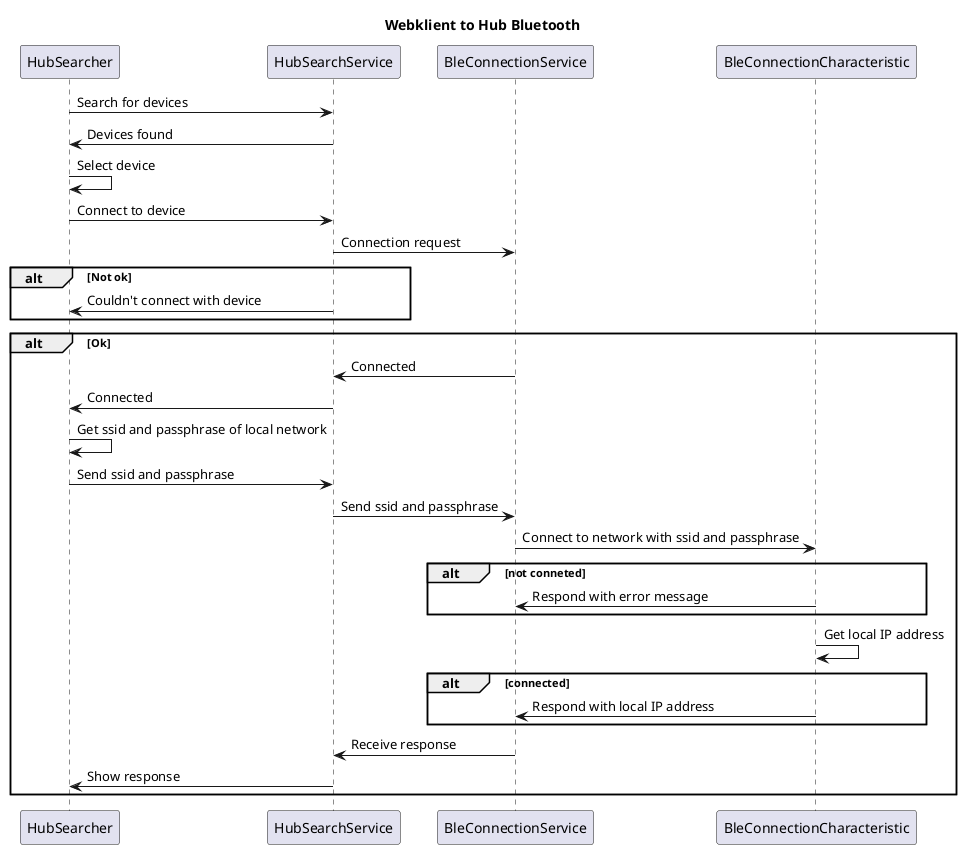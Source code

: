 @startuml Hub SSD diagrams
title Webklient to Hub Bluetooth

participant HubSearcher
participant HubSearchService
participant BleConnectionService
participant BleConnectionCharacteristic


HubSearcher->HubSearchService: Search for devices
HubSearchService->HubSearcher: Devices found
HubSearcher->HubSearcher: Select device
HubSearcher->HubSearchService: Connect to device
HubSearchService->BleConnectionService: Connection request

alt Not ok
HubSearchService->HubSearcher: Couldn't connect with device
end 

alt Ok
BleConnectionService->HubSearchService: Connected
HubSearchService->HubSearcher: Connected
HubSearcher->HubSearcher: Get ssid and passphrase of local network
HubSearcher->HubSearchService: Send ssid and passphrase
HubSearchService->BleConnectionService: Send ssid and passphrase
BleConnectionService->BleConnectionCharacteristic:Connect to network with ssid and passphrase

alt not conneted
BleConnectionCharacteristic->BleConnectionService:  Respond with error message  
end


BleConnectionCharacteristic->BleConnectionCharacteristic: Get local IP address
alt connected
BleConnectionCharacteristic->BleConnectionService: Respond with local IP address
end

BleConnectionService->HubSearchService: Receive response
HubSearchService->HubSearcher: Show response

end 



@enduml